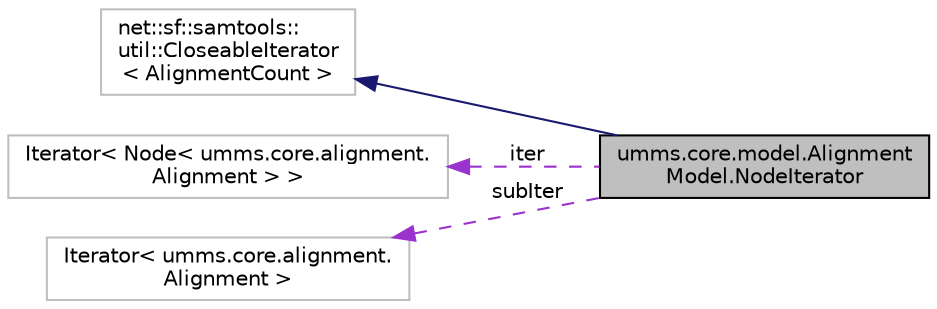 digraph "umms.core.model.AlignmentModel.NodeIterator"
{
  edge [fontname="Helvetica",fontsize="10",labelfontname="Helvetica",labelfontsize="10"];
  node [fontname="Helvetica",fontsize="10",shape=record];
  rankdir="LR";
  Node1 [label="umms.core.model.Alignment\lModel.NodeIterator",height=0.2,width=0.4,color="black", fillcolor="grey75", style="filled" fontcolor="black"];
  Node2 -> Node1 [dir="back",color="midnightblue",fontsize="10",style="solid"];
  Node2 [label="net::sf::samtools::\lutil::CloseableIterator\l\< AlignmentCount \>",height=0.2,width=0.4,color="grey75", fillcolor="white", style="filled"];
  Node3 -> Node1 [dir="back",color="darkorchid3",fontsize="10",style="dashed",label=" iter" ];
  Node3 [label="Iterator\< Node\< umms.core.alignment.\lAlignment \> \>",height=0.2,width=0.4,color="grey75", fillcolor="white", style="filled"];
  Node4 -> Node1 [dir="back",color="darkorchid3",fontsize="10",style="dashed",label=" subIter" ];
  Node4 [label="Iterator\< umms.core.alignment.\lAlignment \>",height=0.2,width=0.4,color="grey75", fillcolor="white", style="filled"];
}
